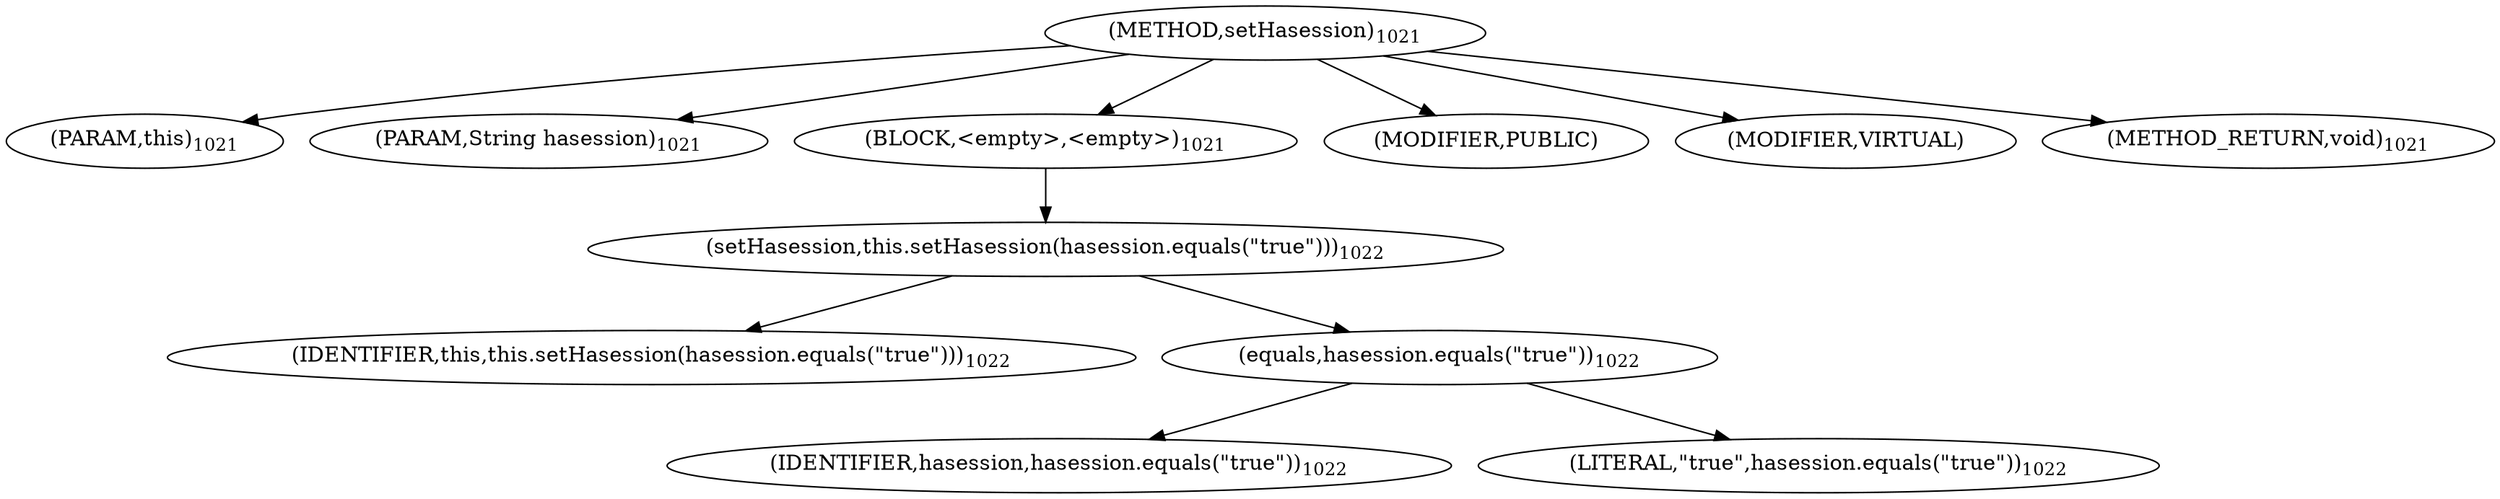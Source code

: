digraph "setHasession" {  
"2368" [label = <(METHOD,setHasession)<SUB>1021</SUB>> ]
"130" [label = <(PARAM,this)<SUB>1021</SUB>> ]
"2369" [label = <(PARAM,String hasession)<SUB>1021</SUB>> ]
"2370" [label = <(BLOCK,&lt;empty&gt;,&lt;empty&gt;)<SUB>1021</SUB>> ]
"2371" [label = <(setHasession,this.setHasession(hasession.equals(&quot;true&quot;)))<SUB>1022</SUB>> ]
"129" [label = <(IDENTIFIER,this,this.setHasession(hasession.equals(&quot;true&quot;)))<SUB>1022</SUB>> ]
"2372" [label = <(equals,hasession.equals(&quot;true&quot;))<SUB>1022</SUB>> ]
"2373" [label = <(IDENTIFIER,hasession,hasession.equals(&quot;true&quot;))<SUB>1022</SUB>> ]
"2374" [label = <(LITERAL,&quot;true&quot;,hasession.equals(&quot;true&quot;))<SUB>1022</SUB>> ]
"2375" [label = <(MODIFIER,PUBLIC)> ]
"2376" [label = <(MODIFIER,VIRTUAL)> ]
"2377" [label = <(METHOD_RETURN,void)<SUB>1021</SUB>> ]
  "2368" -> "130" 
  "2368" -> "2369" 
  "2368" -> "2370" 
  "2368" -> "2375" 
  "2368" -> "2376" 
  "2368" -> "2377" 
  "2370" -> "2371" 
  "2371" -> "129" 
  "2371" -> "2372" 
  "2372" -> "2373" 
  "2372" -> "2374" 
}
